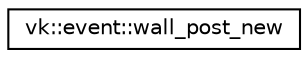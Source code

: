 digraph "Graphical Class Hierarchy"
{
 // LATEX_PDF_SIZE
  edge [fontname="Helvetica",fontsize="10",labelfontname="Helvetica",labelfontsize="10"];
  node [fontname="Helvetica",fontsize="10",shape=record];
  rankdir="LR";
  Node0 [label="vk::event::wall_post_new",height=0.2,width=0.4,color="black", fillcolor="white", style="filled",URL="$classvk_1_1event_1_1wall__post__new.html",tooltip="The wall_post_new event representation."];
}
